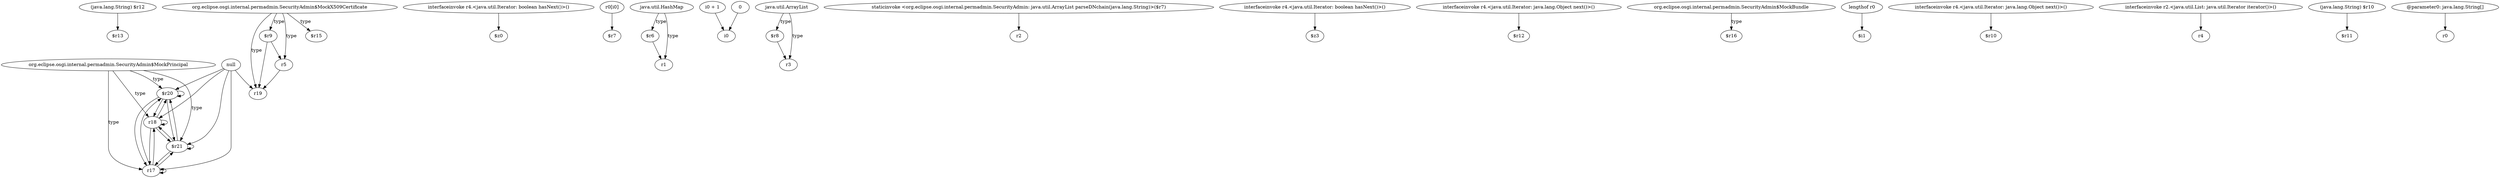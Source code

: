 digraph g {
0[label="(java.lang.String) $r12"]
1[label="$r13"]
0->1[label=""]
2[label="null"]
3[label="$r20"]
2->3[label=""]
4[label="r18"]
4->4[label=""]
5[label="interfaceinvoke r4.<java.util.Iterator: boolean hasNext()>()"]
6[label="$z0"]
5->6[label=""]
7[label="r0[i0]"]
8[label="$r7"]
7->8[label=""]
9[label="$r6"]
10[label="r1"]
9->10[label=""]
11[label="i0 + 1"]
12[label="i0"]
11->12[label=""]
13[label="r19"]
2->13[label=""]
14[label="java.util.ArrayList"]
15[label="$r8"]
14->15[label="type"]
16[label="java.util.HashMap"]
16->10[label="type"]
17[label="org.eclipse.osgi.internal.permadmin.SecurityAdmin$MockX509Certificate"]
17->13[label="type"]
18[label="staticinvoke <org.eclipse.osgi.internal.permadmin.SecurityAdmin: java.util.ArrayList parseDNchain(java.lang.String)>($r7)"]
19[label="r2"]
18->19[label=""]
2->4[label=""]
20[label="r17"]
2->20[label=""]
4->3[label=""]
3->4[label=""]
21[label="interfaceinvoke r4.<java.util.Iterator: boolean hasNext()>()"]
22[label="$z3"]
21->22[label=""]
23[label="$r21"]
2->23[label=""]
24[label="interfaceinvoke r4.<java.util.Iterator: java.lang.Object next()>()"]
25[label="$r12"]
24->25[label=""]
20->23[label=""]
23->20[label=""]
23->23[label=""]
26[label="org.eclipse.osgi.internal.permadmin.SecurityAdmin$MockBundle"]
27[label="$r16"]
26->27[label="type"]
3->3[label=""]
28[label="$r9"]
17->28[label="type"]
29[label="org.eclipse.osgi.internal.permadmin.SecurityAdmin$MockPrincipal"]
29->20[label="type"]
20->20[label=""]
29->23[label="type"]
30[label="lengthof r0"]
31[label="$i1"]
30->31[label=""]
4->20[label=""]
20->4[label=""]
32[label="0"]
32->12[label=""]
33[label="interfaceinvoke r4.<java.util.Iterator: java.lang.Object next()>()"]
34[label="$r10"]
33->34[label=""]
28->13[label=""]
23->3[label=""]
3->23[label=""]
35[label="r5"]
28->35[label=""]
36[label="interfaceinvoke r2.<java.util.List: java.util.Iterator iterator()>()"]
37[label="r4"]
36->37[label=""]
38[label="r3"]
14->38[label="type"]
15->38[label=""]
23->4[label=""]
17->35[label="type"]
4->23[label=""]
39[label="(java.lang.String) $r10"]
40[label="$r11"]
39->40[label=""]
29->4[label="type"]
41[label="@parameter0: java.lang.String[]"]
42[label="r0"]
41->42[label=""]
16->9[label="type"]
35->13[label=""]
3->20[label=""]
20->3[label=""]
29->3[label="type"]
43[label="$r15"]
17->43[label="type"]
}